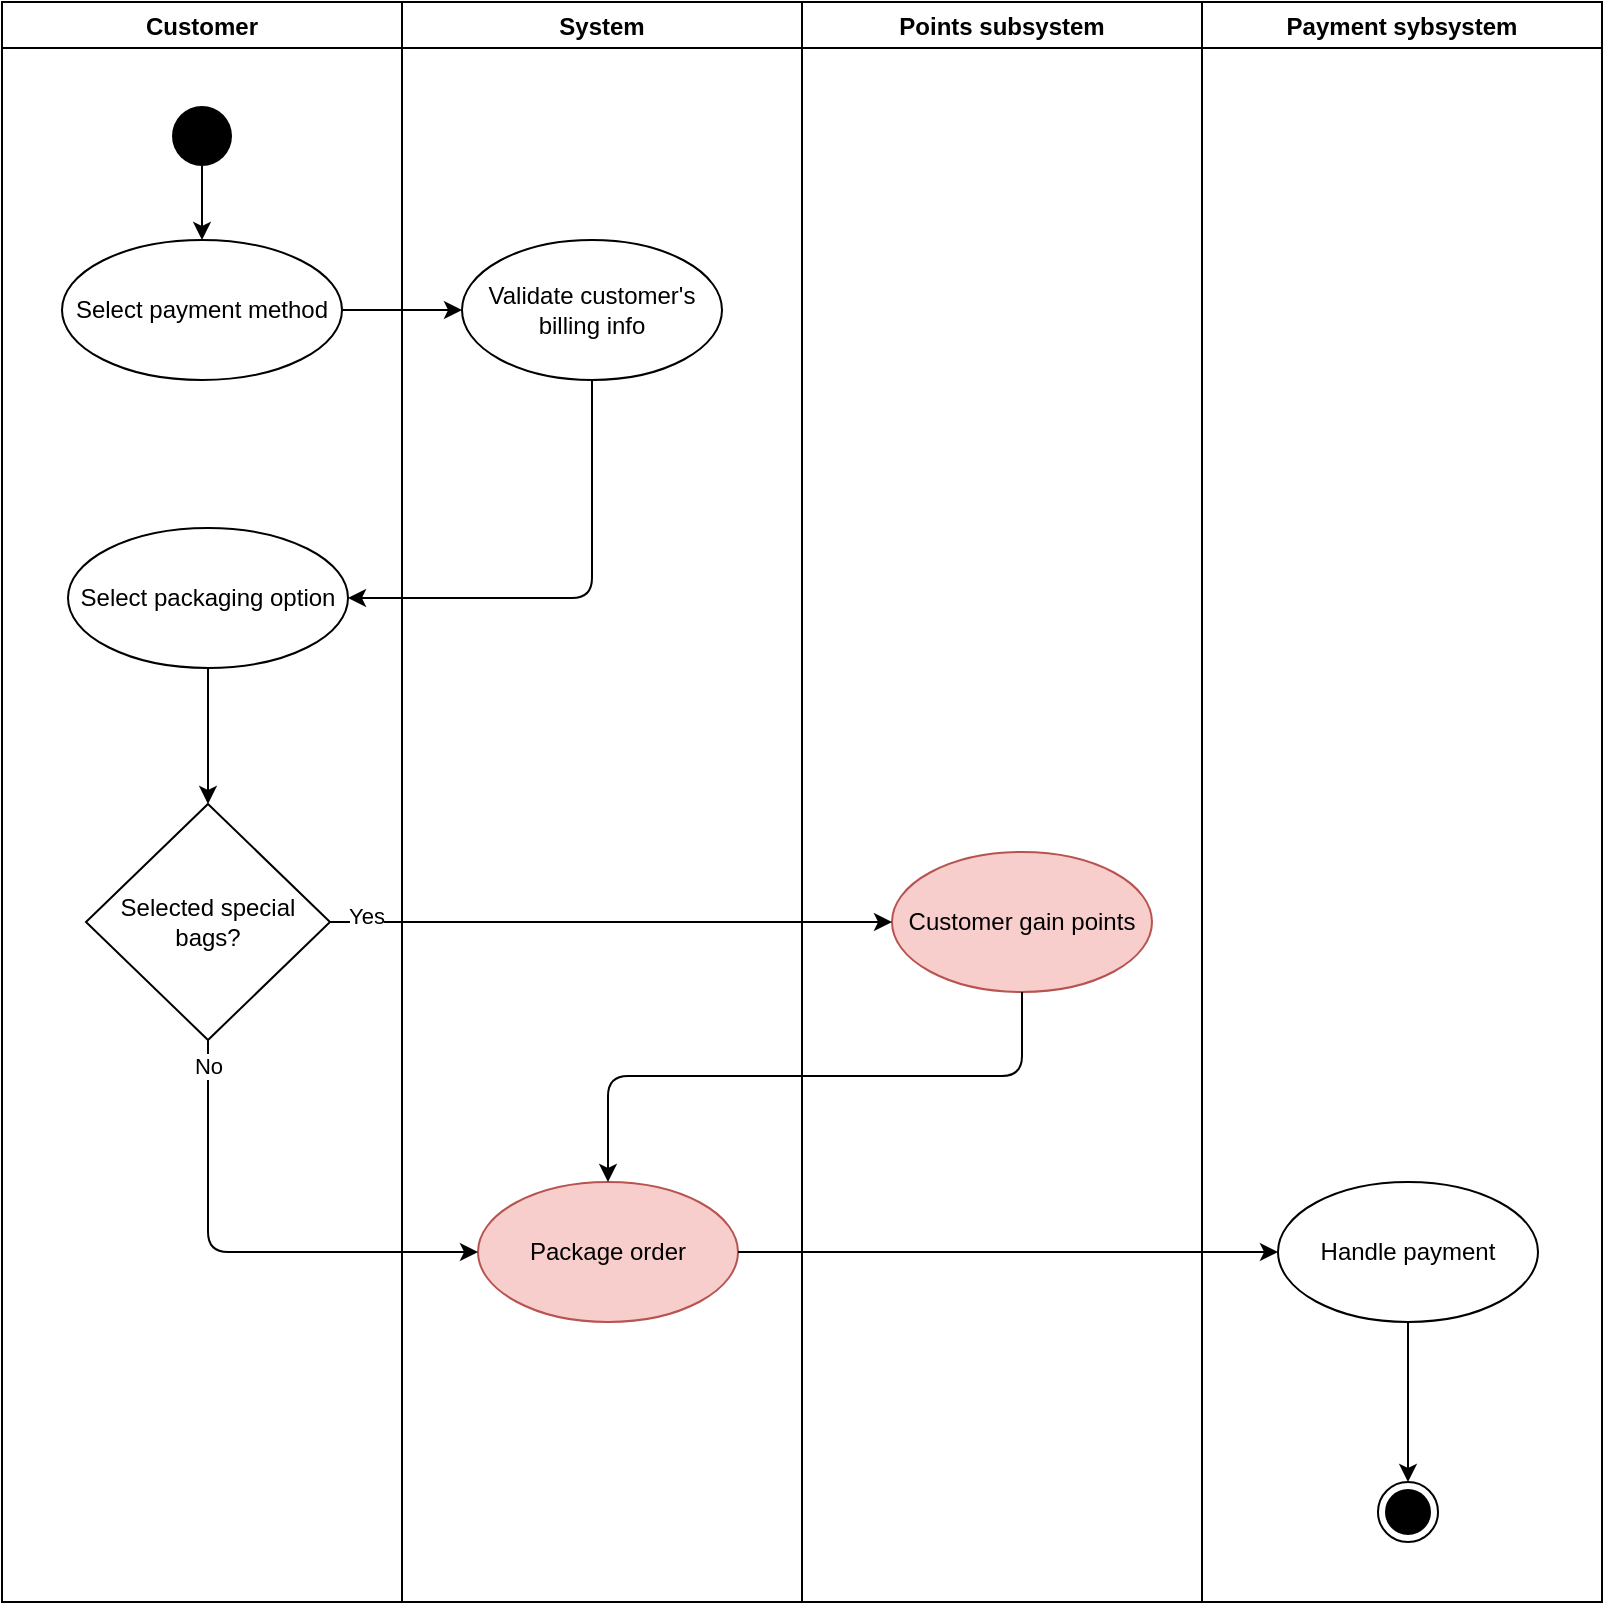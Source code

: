 <mxfile version="16.5.1" type="device"><diagram id="Ao1l1A38CrJwPypZK3r1" name="Page-1"><mxGraphModel dx="1038" dy="649" grid="0" gridSize="10" guides="1" tooltips="1" connect="1" arrows="1" fold="1" page="0" pageScale="1" pageWidth="850" pageHeight="1100" math="0" shadow="0"><root><mxCell id="0"/><mxCell id="1" parent="0"/><mxCell id="2" value="Customer" style="swimlane;" parent="1" vertex="1"><mxGeometry x="69" y="51" width="200" height="800" as="geometry"><mxRectangle x="270" y="160" width="130" height="23" as="alternateBounds"/></mxGeometry></mxCell><mxCell id="24" style="edgeStyle=orthogonalEdgeStyle;html=1;" parent="2" source="6" target="13" edge="1"><mxGeometry relative="1" as="geometry"><mxPoint x="109" y="80" as="sourcePoint"/></mxGeometry></mxCell><mxCell id="6" value="" style="ellipse;fillColor=#000000;strokeColor=none;" parent="2" vertex="1"><mxGeometry x="85" y="52" width="30" height="30" as="geometry"/></mxCell><mxCell id="13" value="Select payment method" style="ellipse;whiteSpace=wrap;html=1;" parent="2" vertex="1"><mxGeometry x="30" y="119" width="140" height="70" as="geometry"/></mxCell><mxCell id="27" style="edgeStyle=orthogonalEdgeStyle;html=1;" parent="2" source="15" target="16" edge="1"><mxGeometry relative="1" as="geometry"/></mxCell><mxCell id="15" value="Select packaging option" style="ellipse;whiteSpace=wrap;html=1;" parent="2" vertex="1"><mxGeometry x="33" y="263" width="140" height="70" as="geometry"/></mxCell><mxCell id="16" value="Selected special bags?" style="rhombus;whiteSpace=wrap;html=1;" parent="2" vertex="1"><mxGeometry x="42" y="401" width="122" height="118" as="geometry"/></mxCell><mxCell id="3" value="System" style="swimlane;startSize=23;" parent="1" vertex="1"><mxGeometry x="269" y="51" width="200" height="800" as="geometry"><mxRectangle x="270" y="160" width="130" height="23" as="alternateBounds"/></mxGeometry></mxCell><mxCell id="14" value="Validate customer's billing info" style="ellipse;whiteSpace=wrap;html=1;" parent="3" vertex="1"><mxGeometry x="30" y="119" width="130" height="70" as="geometry"/></mxCell><mxCell id="21" value="Package order" style="ellipse;whiteSpace=wrap;html=1;fillColor=#f8cecc;strokeColor=#b85450;" parent="3" vertex="1"><mxGeometry x="38" y="590" width="130" height="70" as="geometry"/></mxCell><mxCell id="4" value="Payment sybsystem" style="swimlane;" parent="1" vertex="1"><mxGeometry x="669" y="51" width="200" height="800" as="geometry"><mxRectangle x="270" y="160" width="130" height="23" as="alternateBounds"/></mxGeometry></mxCell><mxCell id="7" value="" style="ellipse;html=1;shape=endState;fillColor=#000000;strokeColor=#000000;" parent="4" vertex="1"><mxGeometry x="88" y="740" width="30" height="30" as="geometry"/></mxCell><mxCell id="33" style="edgeStyle=orthogonalEdgeStyle;html=1;" parent="4" source="23" target="7" edge="1"><mxGeometry relative="1" as="geometry"/></mxCell><mxCell id="23" value="Handle payment" style="ellipse;whiteSpace=wrap;html=1;" parent="4" vertex="1"><mxGeometry x="38" y="590" width="130" height="70" as="geometry"/></mxCell><mxCell id="18" value="Points subsystem" style="swimlane;startSize=23;" parent="1" vertex="1"><mxGeometry x="469" y="51" width="200" height="800" as="geometry"><mxRectangle x="270" y="160" width="130" height="23" as="alternateBounds"/></mxGeometry></mxCell><mxCell id="20" value="Customer gain points" style="ellipse;whiteSpace=wrap;html=1;fillColor=#f8cecc;strokeColor=#b85450;" parent="18" vertex="1"><mxGeometry x="45" y="425" width="130" height="70" as="geometry"/></mxCell><mxCell id="25" style="edgeStyle=orthogonalEdgeStyle;html=1;" parent="1" source="13" target="14" edge="1"><mxGeometry relative="1" as="geometry"/></mxCell><mxCell id="26" style="edgeStyle=orthogonalEdgeStyle;html=1;" parent="1" source="14" target="15" edge="1"><mxGeometry relative="1" as="geometry"><Array as="points"><mxPoint x="364" y="349"/></Array></mxGeometry></mxCell><mxCell id="28" style="edgeStyle=orthogonalEdgeStyle;html=1;" parent="1" source="16" target="20" edge="1"><mxGeometry relative="1" as="geometry"/></mxCell><mxCell id="34" value="Yes" style="edgeLabel;html=1;align=center;verticalAlign=middle;resizable=0;points=[];" parent="28" vertex="1" connectable="0"><mxGeometry x="-0.091" y="2" relative="1" as="geometry"><mxPoint x="-110" y="-1" as="offset"/></mxGeometry></mxCell><mxCell id="29" style="edgeStyle=orthogonalEdgeStyle;html=1;" parent="1" source="16" target="21" edge="1"><mxGeometry relative="1" as="geometry"><Array as="points"><mxPoint x="172" y="676"/></Array></mxGeometry></mxCell><mxCell id="35" value="No" style="edgeLabel;html=1;align=center;verticalAlign=middle;resizable=0;points=[];" parent="29" vertex="1" connectable="0"><mxGeometry x="-0.734" y="-1" relative="1" as="geometry"><mxPoint x="1" y="-19" as="offset"/></mxGeometry></mxCell><mxCell id="30" style="edgeStyle=orthogonalEdgeStyle;html=1;" parent="1" source="20" target="21" edge="1"><mxGeometry relative="1" as="geometry"><Array as="points"><mxPoint x="579" y="588"/><mxPoint x="372" y="588"/></Array></mxGeometry></mxCell><mxCell id="31" style="edgeStyle=orthogonalEdgeStyle;html=1;" parent="1" source="21" target="23" edge="1"><mxGeometry relative="1" as="geometry"/></mxCell></root></mxGraphModel></diagram></mxfile>